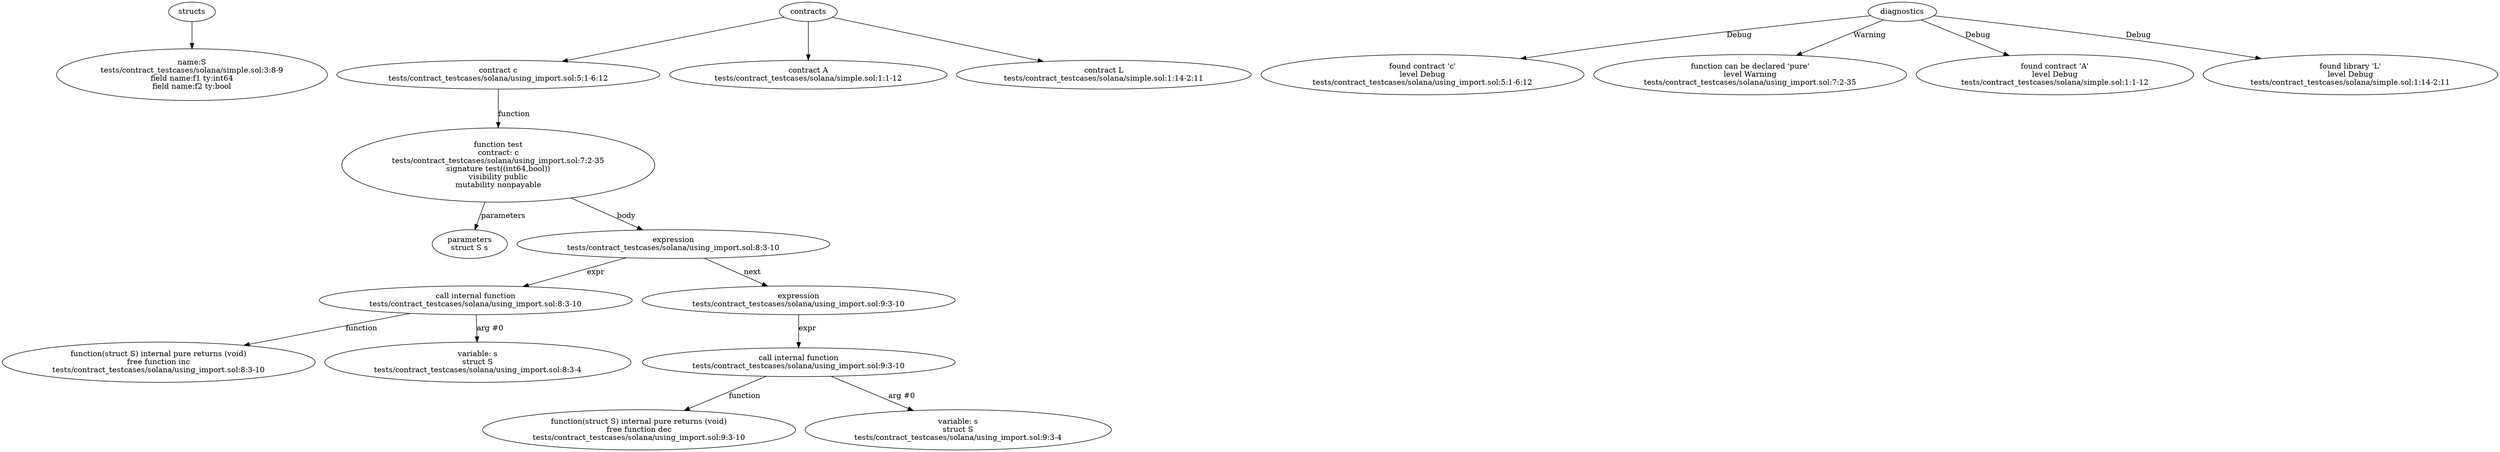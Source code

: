 strict digraph "tests/contract_testcases/solana/using_import.sol" {
	S [label="name:S\ntests/contract_testcases/solana/simple.sol:3:8-9\nfield name:f1 ty:int64\nfield name:f2 ty:bool"]
	contract [label="contract c\ntests/contract_testcases/solana/using_import.sol:5:1-6:12"]
	test [label="function test\ncontract: c\ntests/contract_testcases/solana/using_import.sol:7:2-35\nsignature test((int64,bool))\nvisibility public\nmutability nonpayable"]
	parameters [label="parameters\nstruct S s"]
	expr [label="expression\ntests/contract_testcases/solana/using_import.sol:8:3-10"]
	call_internal_function [label="call internal function\ntests/contract_testcases/solana/using_import.sol:8:3-10"]
	internal_function [label="function(struct S) internal pure returns (void)\nfree function inc\ntests/contract_testcases/solana/using_import.sol:8:3-10"]
	variable [label="variable: s\nstruct S\ntests/contract_testcases/solana/using_import.sol:8:3-4"]
	expr_10 [label="expression\ntests/contract_testcases/solana/using_import.sol:9:3-10"]
	call_internal_function_11 [label="call internal function\ntests/contract_testcases/solana/using_import.sol:9:3-10"]
	internal_function_12 [label="function(struct S) internal pure returns (void)\nfree function dec\ntests/contract_testcases/solana/using_import.sol:9:3-10"]
	variable_13 [label="variable: s\nstruct S\ntests/contract_testcases/solana/using_import.sol:9:3-4"]
	contract_14 [label="contract A\ntests/contract_testcases/solana/simple.sol:1:1-12"]
	contract_15 [label="contract L\ntests/contract_testcases/solana/simple.sol:1:14-2:11"]
	diagnostic [label="found contract 'c'\nlevel Debug\ntests/contract_testcases/solana/using_import.sol:5:1-6:12"]
	diagnostic_18 [label="function can be declared 'pure'\nlevel Warning\ntests/contract_testcases/solana/using_import.sol:7:2-35"]
	diagnostic_19 [label="found contract 'A'\nlevel Debug\ntests/contract_testcases/solana/simple.sol:1:1-12"]
	diagnostic_20 [label="found library 'L'\nlevel Debug\ntests/contract_testcases/solana/simple.sol:1:14-2:11"]
	structs -> S
	contracts -> contract
	contract -> test [label="function"]
	test -> parameters [label="parameters"]
	test -> expr [label="body"]
	expr -> call_internal_function [label="expr"]
	call_internal_function -> internal_function [label="function"]
	call_internal_function -> variable [label="arg #0"]
	expr -> expr_10 [label="next"]
	expr_10 -> call_internal_function_11 [label="expr"]
	call_internal_function_11 -> internal_function_12 [label="function"]
	call_internal_function_11 -> variable_13 [label="arg #0"]
	contracts -> contract_14
	contracts -> contract_15
	diagnostics -> diagnostic [label="Debug"]
	diagnostics -> diagnostic_18 [label="Warning"]
	diagnostics -> diagnostic_19 [label="Debug"]
	diagnostics -> diagnostic_20 [label="Debug"]
}
